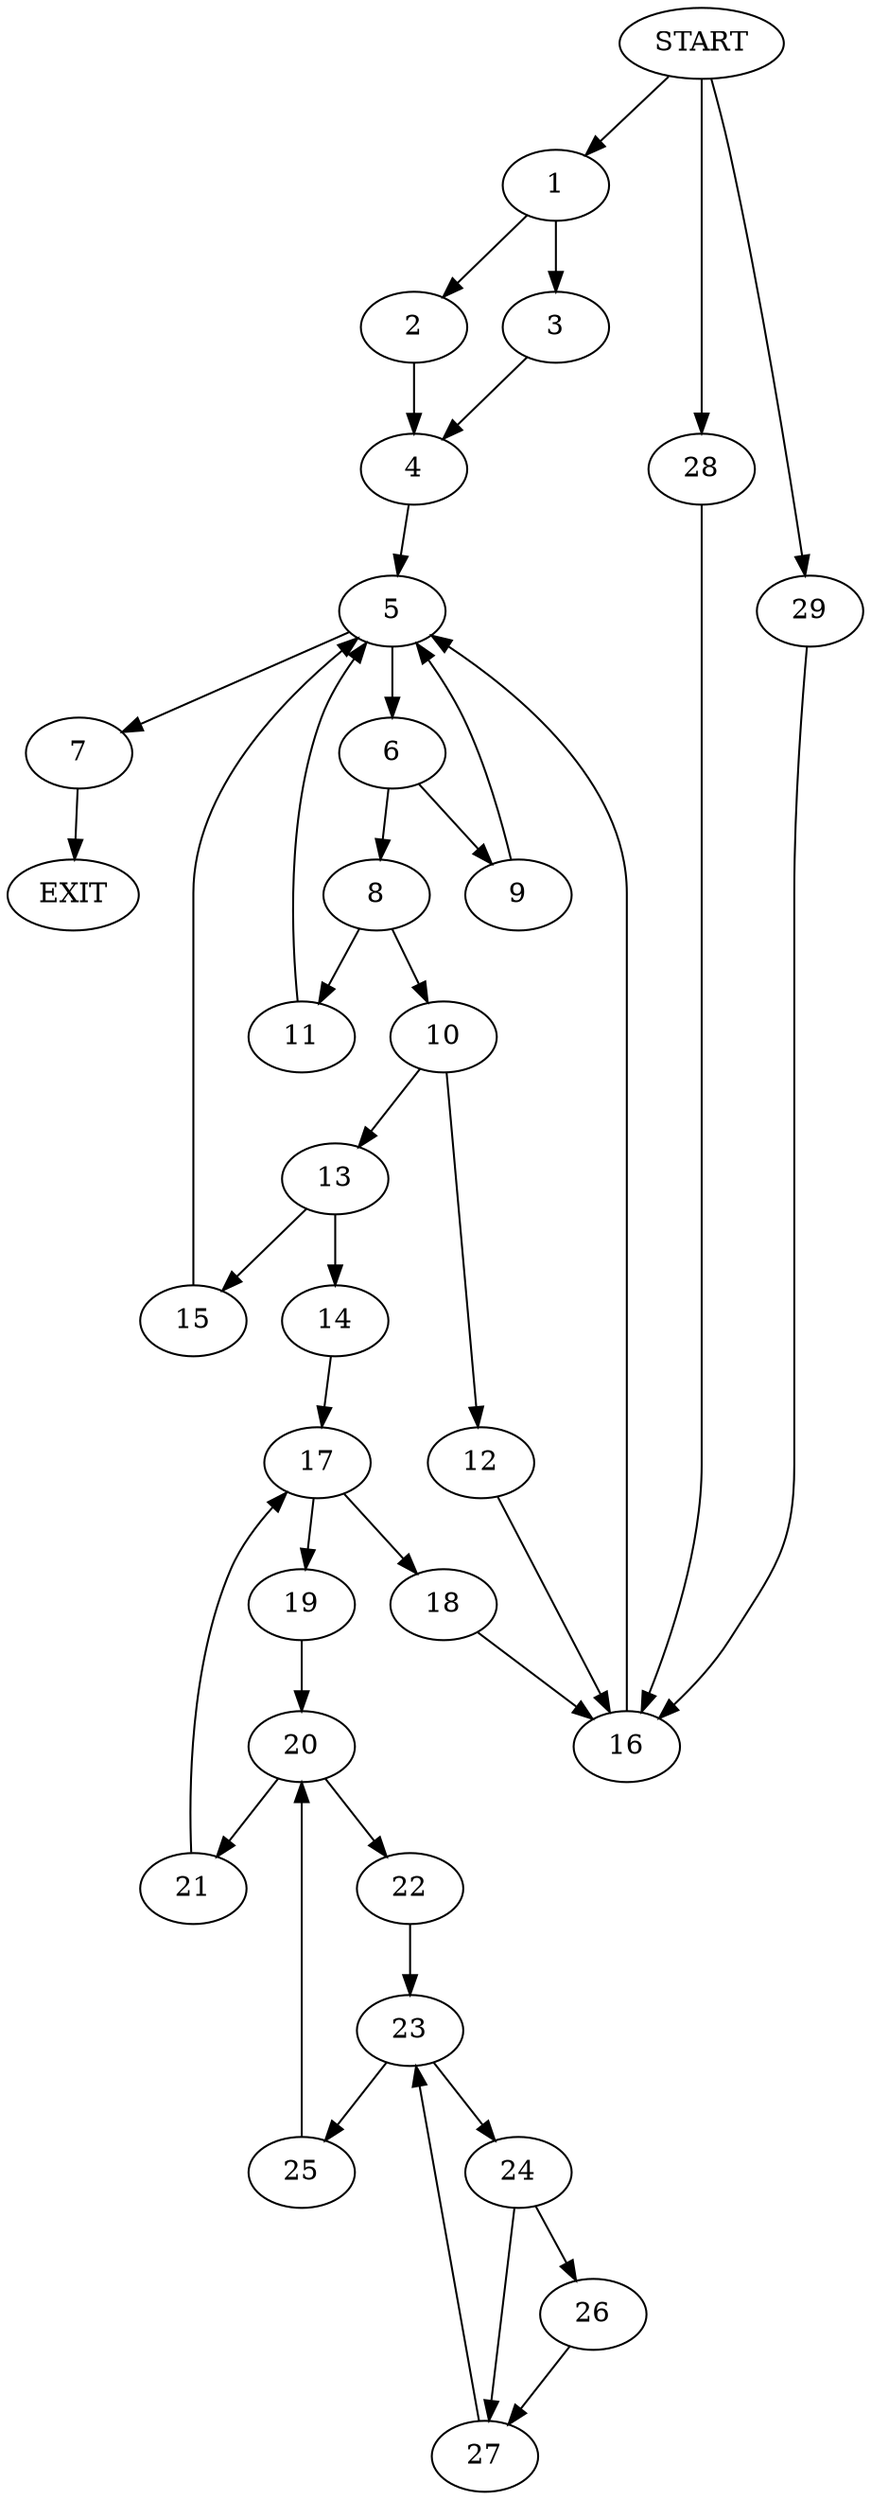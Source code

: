 digraph {
0 [label="START"]
30 [label="EXIT"]
0 -> 1
1 -> 2
1 -> 3
3 -> 4
2 -> 4
4 -> 5
5 -> 6
5 -> 7
6 -> 8
6 -> 9
7 -> 30
8 -> 10
8 -> 11
9 -> 5
11 -> 5
10 -> 12
10 -> 13
13 -> 14
13 -> 15
12 -> 16
14 -> 17
15 -> 5
17 -> 18
17 -> 19
19 -> 20
18 -> 16
20 -> 21
20 -> 22
22 -> 23
21 -> 17
23 -> 24
23 -> 25
24 -> 26
24 -> 27
25 -> 20
26 -> 27
27 -> 23
16 -> 5
0 -> 28
28 -> 16
0 -> 29
29 -> 16
}
